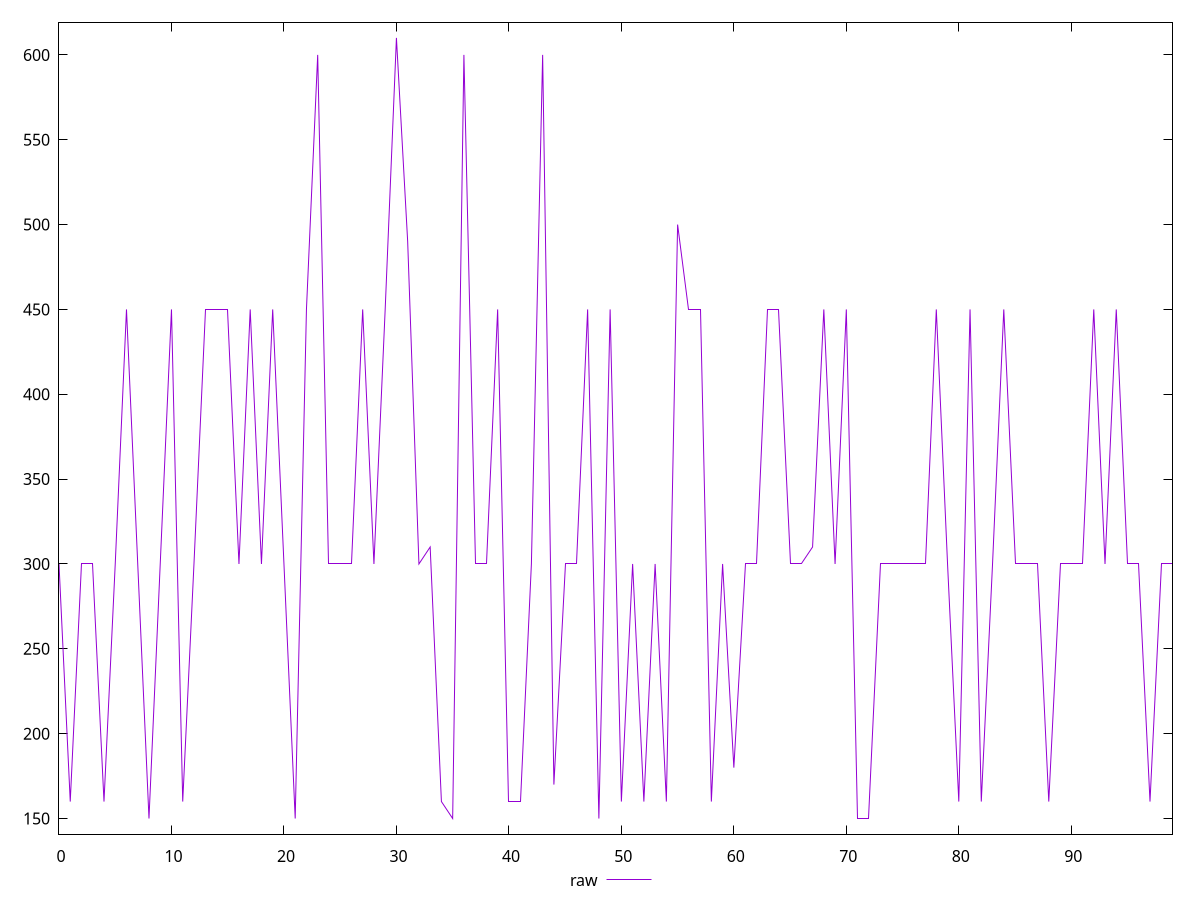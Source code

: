 reset

$raw <<EOF
0 300
1 160
2 300
3 300
4 160
5 300
6 450
7 300
8 150
9 300
10 450
11 160
12 300
13 450
14 450
15 450
16 300
17 450
18 300
19 450
20 300
21 150
22 450
23 600
24 300
25 300
26 300
27 450
28 300
29 450
30 610
31 490
32 300
33 310
34 160
35 150
36 600
37 300
38 300
39 450
40 160
41 160
42 300
43 600
44 170
45 300
46 300
47 450
48 150
49 450
50 160
51 300
52 160
53 300
54 160
55 500
56 450
57 450
58 160
59 300
60 180
61 300
62 300
63 450
64 450
65 300
66 300
67 310
68 450
69 300
70 450
71 150
72 150
73 300
74 300
75 300
76 300
77 300
78 450
79 300
80 160
81 450
82 160
83 300
84 450
85 300
86 300
87 300
88 160
89 300
90 300
91 300
92 450
93 300
94 450
95 300
96 300
97 160
98 300
99 300
EOF

set key outside below
set xrange [0:99]
set yrange [140.8:619.2]
set trange [140.8:619.2]
set terminal svg size 640, 500 enhanced background rgb 'white'
set output "report_00013_2021-02-09T12-04-24.940Z/uses-webp-images/samples/pages+cached+noadtech/raw/values.svg"

plot $raw title "raw" with line

reset

